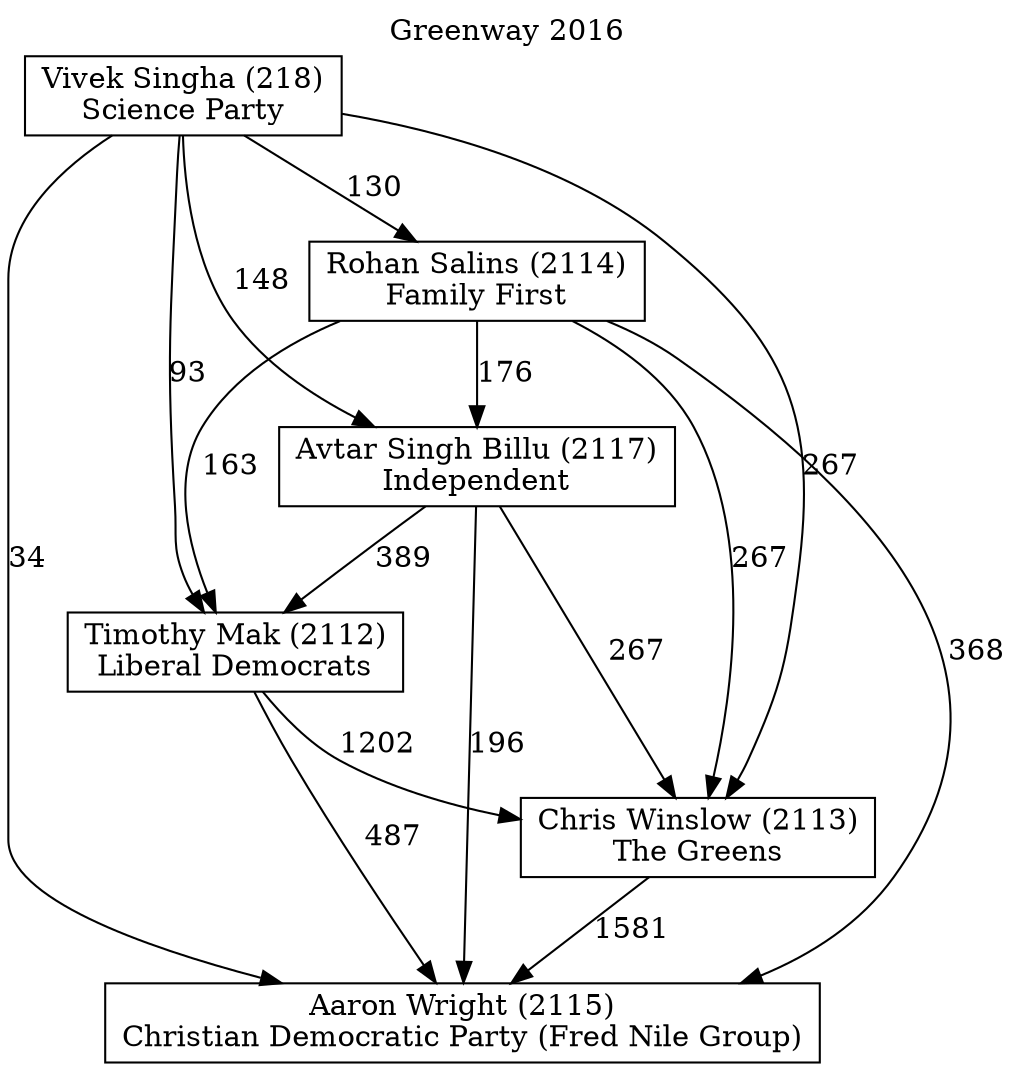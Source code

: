 // House preference flow
digraph "Aaron Wright (2115)_Greenway_2016" {
	graph [label="Greenway 2016" labelloc=t mclimit=10]
	node [shape=box]
	"Vivek Singha (218)" [label="Vivek Singha (218)
Science Party"]
	"Rohan Salins (2114)" [label="Rohan Salins (2114)
Family First"]
	"Aaron Wright (2115)" [label="Aaron Wright (2115)
Christian Democratic Party (Fred Nile Group)"]
	"Timothy Mak (2112)" [label="Timothy Mak (2112)
Liberal Democrats"]
	"Avtar Singh Billu (2117)" [label="Avtar Singh Billu (2117)
Independent"]
	"Chris Winslow (2113)" [label="Chris Winslow (2113)
The Greens"]
	"Vivek Singha (218)" -> "Aaron Wright (2115)" [label=34]
	"Rohan Salins (2114)" -> "Chris Winslow (2113)" [label=267]
	"Rohan Salins (2114)" -> "Avtar Singh Billu (2117)" [label=176]
	"Rohan Salins (2114)" -> "Timothy Mak (2112)" [label=163]
	"Vivek Singha (218)" -> "Rohan Salins (2114)" [label=130]
	"Avtar Singh Billu (2117)" -> "Aaron Wright (2115)" [label=196]
	"Rohan Salins (2114)" -> "Aaron Wright (2115)" [label=368]
	"Avtar Singh Billu (2117)" -> "Chris Winslow (2113)" [label=267]
	"Avtar Singh Billu (2117)" -> "Timothy Mak (2112)" [label=389]
	"Timothy Mak (2112)" -> "Chris Winslow (2113)" [label=1202]
	"Vivek Singha (218)" -> "Timothy Mak (2112)" [label=93]
	"Vivek Singha (218)" -> "Chris Winslow (2113)" [label=267]
	"Vivek Singha (218)" -> "Avtar Singh Billu (2117)" [label=148]
	"Timothy Mak (2112)" -> "Aaron Wright (2115)" [label=487]
	"Chris Winslow (2113)" -> "Aaron Wright (2115)" [label=1581]
}

